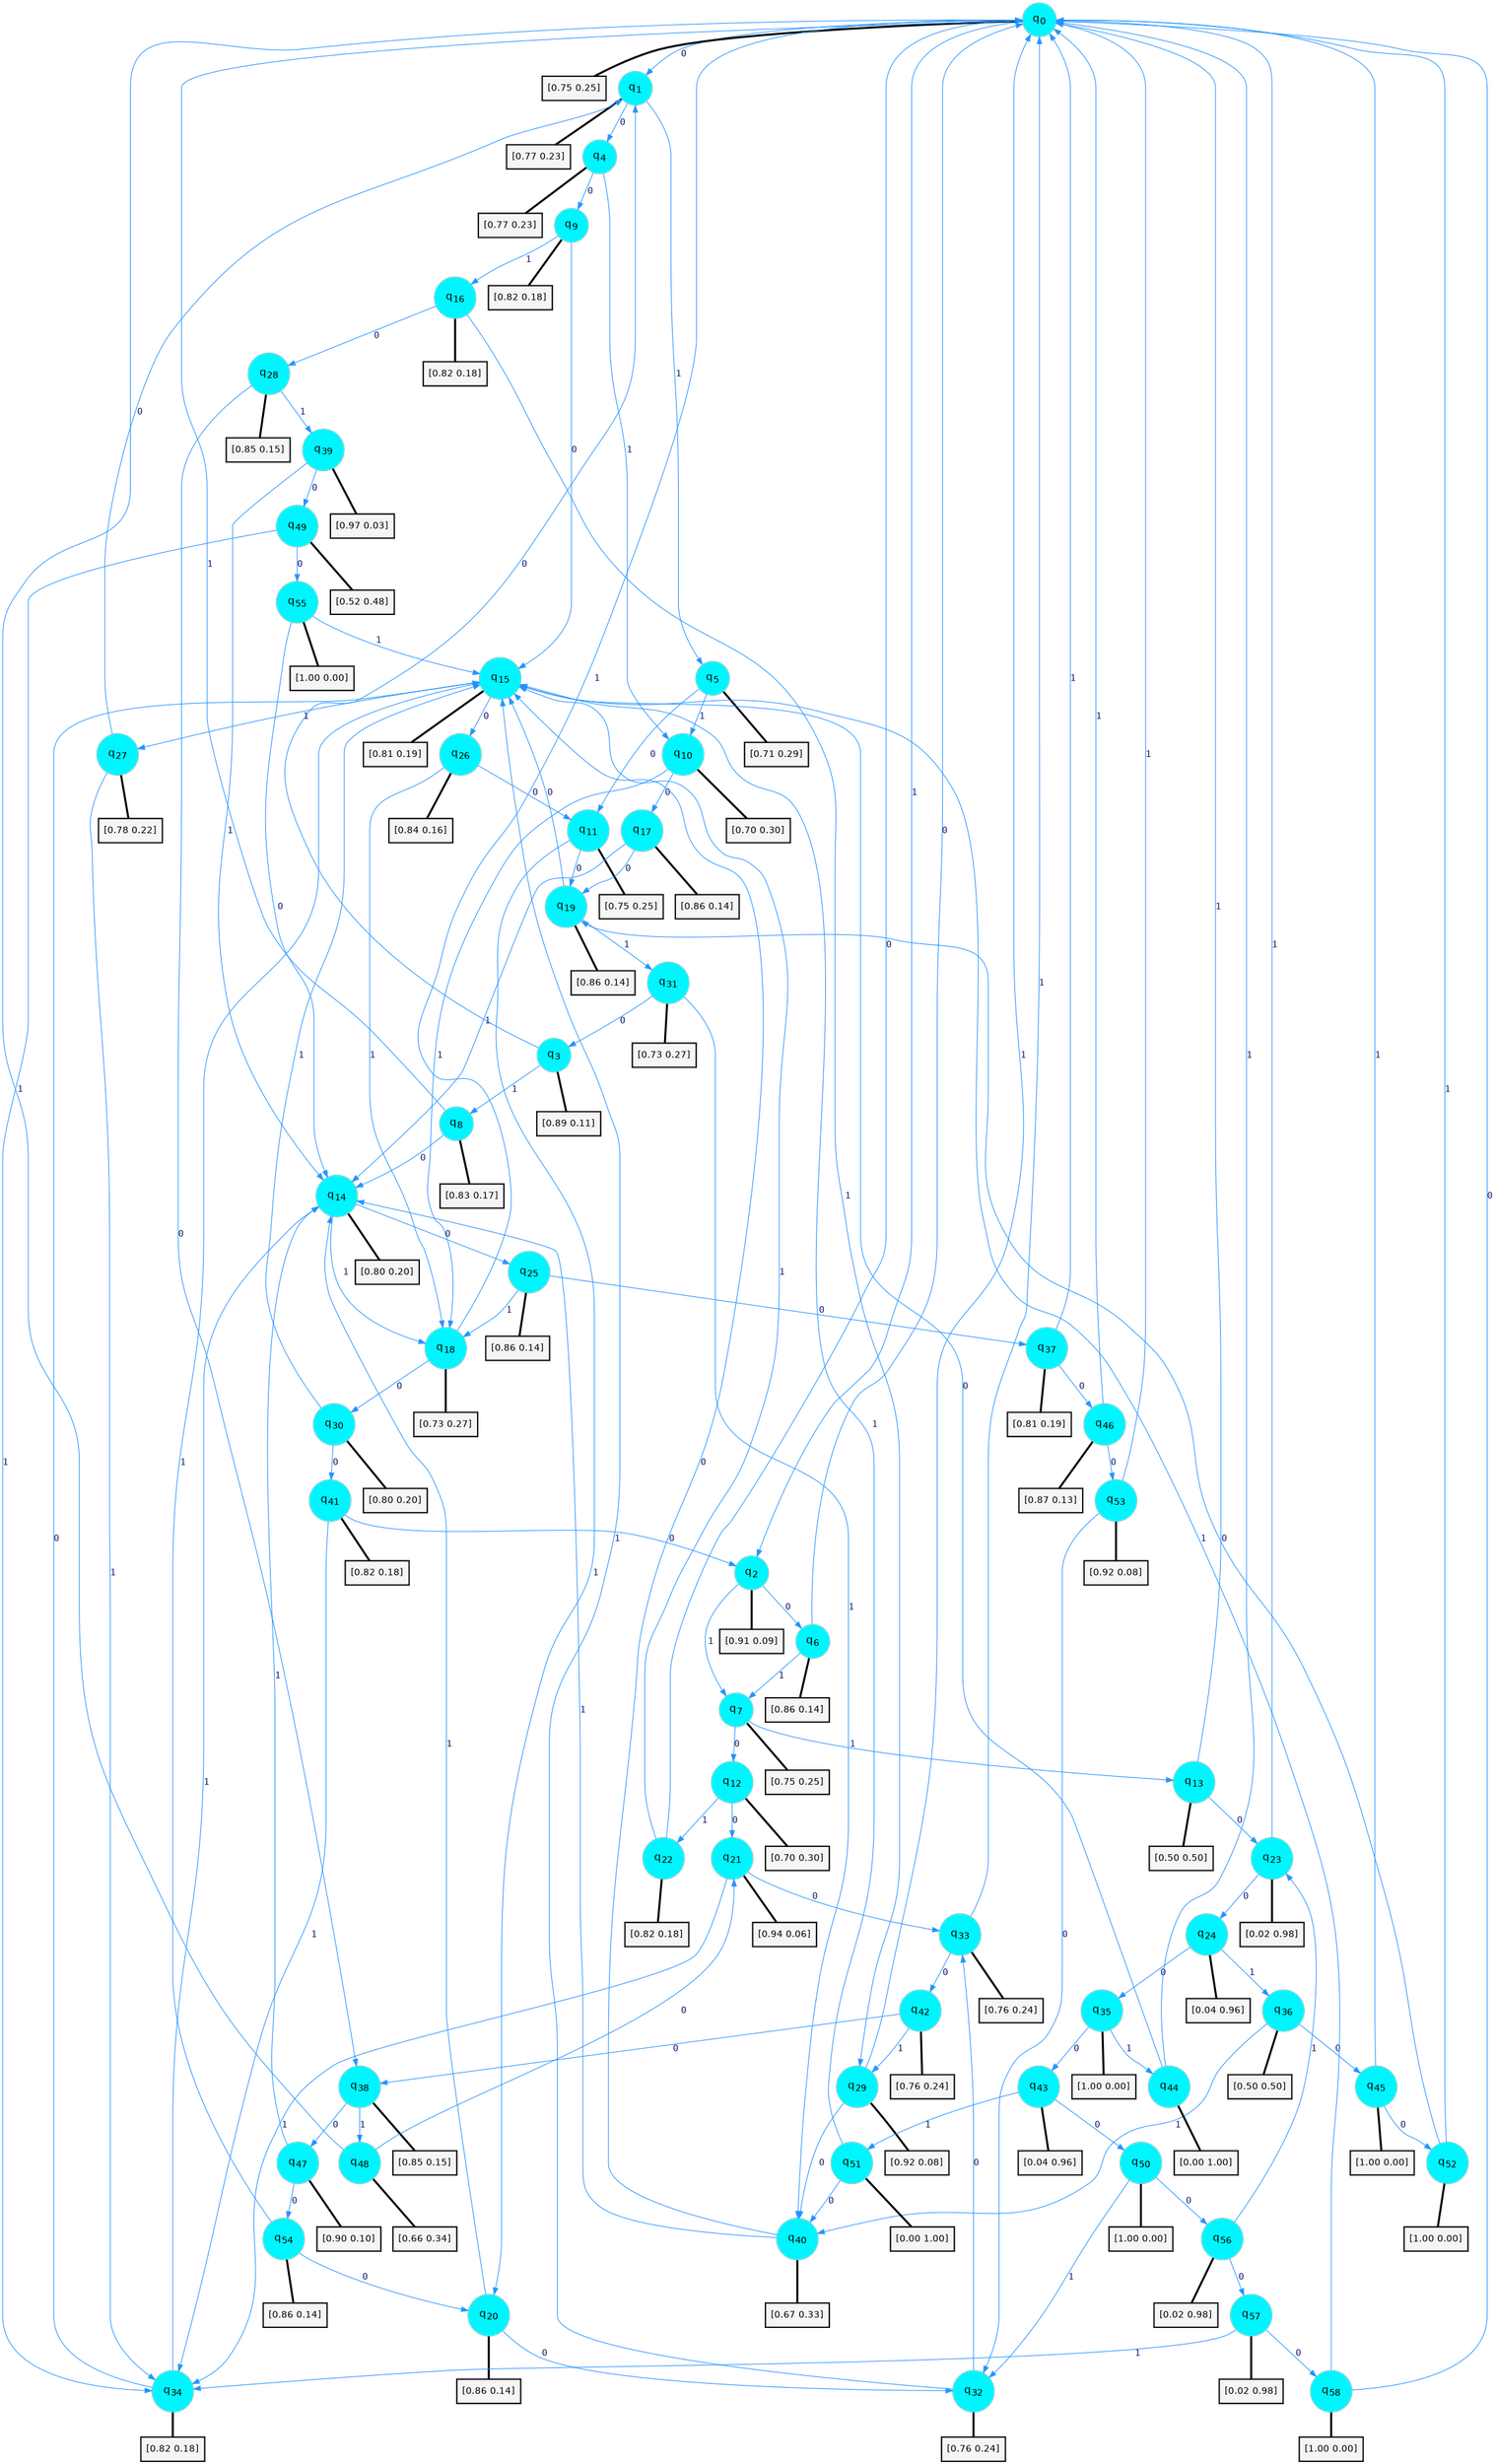 digraph G {
graph [
bgcolor=transparent, dpi=300, rankdir=TD, size="40,25"];
node [
color=gray, fillcolor=turquoise1, fontcolor=black, fontname=Helvetica, fontsize=16, fontweight=bold, shape=circle, style=filled];
edge [
arrowsize=1, color=dodgerblue1, fontcolor=midnightblue, fontname=courier, fontweight=bold, penwidth=1, style=solid, weight=20];
0[label=<q<SUB>0</SUB>>];
1[label=<q<SUB>1</SUB>>];
2[label=<q<SUB>2</SUB>>];
3[label=<q<SUB>3</SUB>>];
4[label=<q<SUB>4</SUB>>];
5[label=<q<SUB>5</SUB>>];
6[label=<q<SUB>6</SUB>>];
7[label=<q<SUB>7</SUB>>];
8[label=<q<SUB>8</SUB>>];
9[label=<q<SUB>9</SUB>>];
10[label=<q<SUB>10</SUB>>];
11[label=<q<SUB>11</SUB>>];
12[label=<q<SUB>12</SUB>>];
13[label=<q<SUB>13</SUB>>];
14[label=<q<SUB>14</SUB>>];
15[label=<q<SUB>15</SUB>>];
16[label=<q<SUB>16</SUB>>];
17[label=<q<SUB>17</SUB>>];
18[label=<q<SUB>18</SUB>>];
19[label=<q<SUB>19</SUB>>];
20[label=<q<SUB>20</SUB>>];
21[label=<q<SUB>21</SUB>>];
22[label=<q<SUB>22</SUB>>];
23[label=<q<SUB>23</SUB>>];
24[label=<q<SUB>24</SUB>>];
25[label=<q<SUB>25</SUB>>];
26[label=<q<SUB>26</SUB>>];
27[label=<q<SUB>27</SUB>>];
28[label=<q<SUB>28</SUB>>];
29[label=<q<SUB>29</SUB>>];
30[label=<q<SUB>30</SUB>>];
31[label=<q<SUB>31</SUB>>];
32[label=<q<SUB>32</SUB>>];
33[label=<q<SUB>33</SUB>>];
34[label=<q<SUB>34</SUB>>];
35[label=<q<SUB>35</SUB>>];
36[label=<q<SUB>36</SUB>>];
37[label=<q<SUB>37</SUB>>];
38[label=<q<SUB>38</SUB>>];
39[label=<q<SUB>39</SUB>>];
40[label=<q<SUB>40</SUB>>];
41[label=<q<SUB>41</SUB>>];
42[label=<q<SUB>42</SUB>>];
43[label=<q<SUB>43</SUB>>];
44[label=<q<SUB>44</SUB>>];
45[label=<q<SUB>45</SUB>>];
46[label=<q<SUB>46</SUB>>];
47[label=<q<SUB>47</SUB>>];
48[label=<q<SUB>48</SUB>>];
49[label=<q<SUB>49</SUB>>];
50[label=<q<SUB>50</SUB>>];
51[label=<q<SUB>51</SUB>>];
52[label=<q<SUB>52</SUB>>];
53[label=<q<SUB>53</SUB>>];
54[label=<q<SUB>54</SUB>>];
55[label=<q<SUB>55</SUB>>];
56[label=<q<SUB>56</SUB>>];
57[label=<q<SUB>57</SUB>>];
58[label=<q<SUB>58</SUB>>];
59[label="[0.75 0.25]", shape=box,fontcolor=black, fontname=Helvetica, fontsize=14, penwidth=2, fillcolor=whitesmoke,color=black];
60[label="[0.77 0.23]", shape=box,fontcolor=black, fontname=Helvetica, fontsize=14, penwidth=2, fillcolor=whitesmoke,color=black];
61[label="[0.91 0.09]", shape=box,fontcolor=black, fontname=Helvetica, fontsize=14, penwidth=2, fillcolor=whitesmoke,color=black];
62[label="[0.89 0.11]", shape=box,fontcolor=black, fontname=Helvetica, fontsize=14, penwidth=2, fillcolor=whitesmoke,color=black];
63[label="[0.77 0.23]", shape=box,fontcolor=black, fontname=Helvetica, fontsize=14, penwidth=2, fillcolor=whitesmoke,color=black];
64[label="[0.71 0.29]", shape=box,fontcolor=black, fontname=Helvetica, fontsize=14, penwidth=2, fillcolor=whitesmoke,color=black];
65[label="[0.86 0.14]", shape=box,fontcolor=black, fontname=Helvetica, fontsize=14, penwidth=2, fillcolor=whitesmoke,color=black];
66[label="[0.75 0.25]", shape=box,fontcolor=black, fontname=Helvetica, fontsize=14, penwidth=2, fillcolor=whitesmoke,color=black];
67[label="[0.83 0.17]", shape=box,fontcolor=black, fontname=Helvetica, fontsize=14, penwidth=2, fillcolor=whitesmoke,color=black];
68[label="[0.82 0.18]", shape=box,fontcolor=black, fontname=Helvetica, fontsize=14, penwidth=2, fillcolor=whitesmoke,color=black];
69[label="[0.70 0.30]", shape=box,fontcolor=black, fontname=Helvetica, fontsize=14, penwidth=2, fillcolor=whitesmoke,color=black];
70[label="[0.75 0.25]", shape=box,fontcolor=black, fontname=Helvetica, fontsize=14, penwidth=2, fillcolor=whitesmoke,color=black];
71[label="[0.70 0.30]", shape=box,fontcolor=black, fontname=Helvetica, fontsize=14, penwidth=2, fillcolor=whitesmoke,color=black];
72[label="[0.50 0.50]", shape=box,fontcolor=black, fontname=Helvetica, fontsize=14, penwidth=2, fillcolor=whitesmoke,color=black];
73[label="[0.80 0.20]", shape=box,fontcolor=black, fontname=Helvetica, fontsize=14, penwidth=2, fillcolor=whitesmoke,color=black];
74[label="[0.81 0.19]", shape=box,fontcolor=black, fontname=Helvetica, fontsize=14, penwidth=2, fillcolor=whitesmoke,color=black];
75[label="[0.82 0.18]", shape=box,fontcolor=black, fontname=Helvetica, fontsize=14, penwidth=2, fillcolor=whitesmoke,color=black];
76[label="[0.86 0.14]", shape=box,fontcolor=black, fontname=Helvetica, fontsize=14, penwidth=2, fillcolor=whitesmoke,color=black];
77[label="[0.73 0.27]", shape=box,fontcolor=black, fontname=Helvetica, fontsize=14, penwidth=2, fillcolor=whitesmoke,color=black];
78[label="[0.86 0.14]", shape=box,fontcolor=black, fontname=Helvetica, fontsize=14, penwidth=2, fillcolor=whitesmoke,color=black];
79[label="[0.86 0.14]", shape=box,fontcolor=black, fontname=Helvetica, fontsize=14, penwidth=2, fillcolor=whitesmoke,color=black];
80[label="[0.94 0.06]", shape=box,fontcolor=black, fontname=Helvetica, fontsize=14, penwidth=2, fillcolor=whitesmoke,color=black];
81[label="[0.82 0.18]", shape=box,fontcolor=black, fontname=Helvetica, fontsize=14, penwidth=2, fillcolor=whitesmoke,color=black];
82[label="[0.02 0.98]", shape=box,fontcolor=black, fontname=Helvetica, fontsize=14, penwidth=2, fillcolor=whitesmoke,color=black];
83[label="[0.04 0.96]", shape=box,fontcolor=black, fontname=Helvetica, fontsize=14, penwidth=2, fillcolor=whitesmoke,color=black];
84[label="[0.86 0.14]", shape=box,fontcolor=black, fontname=Helvetica, fontsize=14, penwidth=2, fillcolor=whitesmoke,color=black];
85[label="[0.84 0.16]", shape=box,fontcolor=black, fontname=Helvetica, fontsize=14, penwidth=2, fillcolor=whitesmoke,color=black];
86[label="[0.78 0.22]", shape=box,fontcolor=black, fontname=Helvetica, fontsize=14, penwidth=2, fillcolor=whitesmoke,color=black];
87[label="[0.85 0.15]", shape=box,fontcolor=black, fontname=Helvetica, fontsize=14, penwidth=2, fillcolor=whitesmoke,color=black];
88[label="[0.92 0.08]", shape=box,fontcolor=black, fontname=Helvetica, fontsize=14, penwidth=2, fillcolor=whitesmoke,color=black];
89[label="[0.80 0.20]", shape=box,fontcolor=black, fontname=Helvetica, fontsize=14, penwidth=2, fillcolor=whitesmoke,color=black];
90[label="[0.73 0.27]", shape=box,fontcolor=black, fontname=Helvetica, fontsize=14, penwidth=2, fillcolor=whitesmoke,color=black];
91[label="[0.76 0.24]", shape=box,fontcolor=black, fontname=Helvetica, fontsize=14, penwidth=2, fillcolor=whitesmoke,color=black];
92[label="[0.76 0.24]", shape=box,fontcolor=black, fontname=Helvetica, fontsize=14, penwidth=2, fillcolor=whitesmoke,color=black];
93[label="[0.82 0.18]", shape=box,fontcolor=black, fontname=Helvetica, fontsize=14, penwidth=2, fillcolor=whitesmoke,color=black];
94[label="[1.00 0.00]", shape=box,fontcolor=black, fontname=Helvetica, fontsize=14, penwidth=2, fillcolor=whitesmoke,color=black];
95[label="[0.50 0.50]", shape=box,fontcolor=black, fontname=Helvetica, fontsize=14, penwidth=2, fillcolor=whitesmoke,color=black];
96[label="[0.81 0.19]", shape=box,fontcolor=black, fontname=Helvetica, fontsize=14, penwidth=2, fillcolor=whitesmoke,color=black];
97[label="[0.85 0.15]", shape=box,fontcolor=black, fontname=Helvetica, fontsize=14, penwidth=2, fillcolor=whitesmoke,color=black];
98[label="[0.97 0.03]", shape=box,fontcolor=black, fontname=Helvetica, fontsize=14, penwidth=2, fillcolor=whitesmoke,color=black];
99[label="[0.67 0.33]", shape=box,fontcolor=black, fontname=Helvetica, fontsize=14, penwidth=2, fillcolor=whitesmoke,color=black];
100[label="[0.82 0.18]", shape=box,fontcolor=black, fontname=Helvetica, fontsize=14, penwidth=2, fillcolor=whitesmoke,color=black];
101[label="[0.76 0.24]", shape=box,fontcolor=black, fontname=Helvetica, fontsize=14, penwidth=2, fillcolor=whitesmoke,color=black];
102[label="[0.04 0.96]", shape=box,fontcolor=black, fontname=Helvetica, fontsize=14, penwidth=2, fillcolor=whitesmoke,color=black];
103[label="[0.00 1.00]", shape=box,fontcolor=black, fontname=Helvetica, fontsize=14, penwidth=2, fillcolor=whitesmoke,color=black];
104[label="[1.00 0.00]", shape=box,fontcolor=black, fontname=Helvetica, fontsize=14, penwidth=2, fillcolor=whitesmoke,color=black];
105[label="[0.87 0.13]", shape=box,fontcolor=black, fontname=Helvetica, fontsize=14, penwidth=2, fillcolor=whitesmoke,color=black];
106[label="[0.90 0.10]", shape=box,fontcolor=black, fontname=Helvetica, fontsize=14, penwidth=2, fillcolor=whitesmoke,color=black];
107[label="[0.66 0.34]", shape=box,fontcolor=black, fontname=Helvetica, fontsize=14, penwidth=2, fillcolor=whitesmoke,color=black];
108[label="[0.52 0.48]", shape=box,fontcolor=black, fontname=Helvetica, fontsize=14, penwidth=2, fillcolor=whitesmoke,color=black];
109[label="[1.00 0.00]", shape=box,fontcolor=black, fontname=Helvetica, fontsize=14, penwidth=2, fillcolor=whitesmoke,color=black];
110[label="[0.00 1.00]", shape=box,fontcolor=black, fontname=Helvetica, fontsize=14, penwidth=2, fillcolor=whitesmoke,color=black];
111[label="[1.00 0.00]", shape=box,fontcolor=black, fontname=Helvetica, fontsize=14, penwidth=2, fillcolor=whitesmoke,color=black];
112[label="[0.92 0.08]", shape=box,fontcolor=black, fontname=Helvetica, fontsize=14, penwidth=2, fillcolor=whitesmoke,color=black];
113[label="[0.86 0.14]", shape=box,fontcolor=black, fontname=Helvetica, fontsize=14, penwidth=2, fillcolor=whitesmoke,color=black];
114[label="[1.00 0.00]", shape=box,fontcolor=black, fontname=Helvetica, fontsize=14, penwidth=2, fillcolor=whitesmoke,color=black];
115[label="[0.02 0.98]", shape=box,fontcolor=black, fontname=Helvetica, fontsize=14, penwidth=2, fillcolor=whitesmoke,color=black];
116[label="[0.02 0.98]", shape=box,fontcolor=black, fontname=Helvetica, fontsize=14, penwidth=2, fillcolor=whitesmoke,color=black];
117[label="[1.00 0.00]", shape=box,fontcolor=black, fontname=Helvetica, fontsize=14, penwidth=2, fillcolor=whitesmoke,color=black];
0->1 [label=0];
0->2 [label=1];
0->59 [arrowhead=none, penwidth=3,color=black];
1->4 [label=0];
1->5 [label=1];
1->60 [arrowhead=none, penwidth=3,color=black];
2->6 [label=0];
2->7 [label=1];
2->61 [arrowhead=none, penwidth=3,color=black];
3->1 [label=0];
3->8 [label=1];
3->62 [arrowhead=none, penwidth=3,color=black];
4->9 [label=0];
4->10 [label=1];
4->63 [arrowhead=none, penwidth=3,color=black];
5->11 [label=0];
5->10 [label=1];
5->64 [arrowhead=none, penwidth=3,color=black];
6->0 [label=0];
6->7 [label=1];
6->65 [arrowhead=none, penwidth=3,color=black];
7->12 [label=0];
7->13 [label=1];
7->66 [arrowhead=none, penwidth=3,color=black];
8->14 [label=0];
8->0 [label=1];
8->67 [arrowhead=none, penwidth=3,color=black];
9->15 [label=0];
9->16 [label=1];
9->68 [arrowhead=none, penwidth=3,color=black];
10->17 [label=0];
10->18 [label=1];
10->69 [arrowhead=none, penwidth=3,color=black];
11->19 [label=0];
11->20 [label=1];
11->70 [arrowhead=none, penwidth=3,color=black];
12->21 [label=0];
12->22 [label=1];
12->71 [arrowhead=none, penwidth=3,color=black];
13->23 [label=0];
13->0 [label=1];
13->72 [arrowhead=none, penwidth=3,color=black];
14->25 [label=0];
14->18 [label=1];
14->73 [arrowhead=none, penwidth=3,color=black];
15->26 [label=0];
15->27 [label=1];
15->74 [arrowhead=none, penwidth=3,color=black];
16->28 [label=0];
16->29 [label=1];
16->75 [arrowhead=none, penwidth=3,color=black];
17->19 [label=0];
17->14 [label=1];
17->76 [arrowhead=none, penwidth=3,color=black];
18->30 [label=0];
18->0 [label=1];
18->77 [arrowhead=none, penwidth=3,color=black];
19->15 [label=0];
19->31 [label=1];
19->78 [arrowhead=none, penwidth=3,color=black];
20->32 [label=0];
20->14 [label=1];
20->79 [arrowhead=none, penwidth=3,color=black];
21->33 [label=0];
21->34 [label=1];
21->80 [arrowhead=none, penwidth=3,color=black];
22->0 [label=0];
22->15 [label=1];
22->81 [arrowhead=none, penwidth=3,color=black];
23->24 [label=0];
23->0 [label=1];
23->82 [arrowhead=none, penwidth=3,color=black];
24->35 [label=0];
24->36 [label=1];
24->83 [arrowhead=none, penwidth=3,color=black];
25->37 [label=0];
25->18 [label=1];
25->84 [arrowhead=none, penwidth=3,color=black];
26->11 [label=0];
26->18 [label=1];
26->85 [arrowhead=none, penwidth=3,color=black];
27->1 [label=0];
27->34 [label=1];
27->86 [arrowhead=none, penwidth=3,color=black];
28->38 [label=0];
28->39 [label=1];
28->87 [arrowhead=none, penwidth=3,color=black];
29->40 [label=0];
29->0 [label=1];
29->88 [arrowhead=none, penwidth=3,color=black];
30->41 [label=0];
30->15 [label=1];
30->89 [arrowhead=none, penwidth=3,color=black];
31->3 [label=0];
31->40 [label=1];
31->90 [arrowhead=none, penwidth=3,color=black];
32->33 [label=0];
32->15 [label=1];
32->91 [arrowhead=none, penwidth=3,color=black];
33->42 [label=0];
33->0 [label=1];
33->92 [arrowhead=none, penwidth=3,color=black];
34->15 [label=0];
34->14 [label=1];
34->93 [arrowhead=none, penwidth=3,color=black];
35->43 [label=0];
35->44 [label=1];
35->94 [arrowhead=none, penwidth=3,color=black];
36->45 [label=0];
36->40 [label=1];
36->95 [arrowhead=none, penwidth=3,color=black];
37->46 [label=0];
37->0 [label=1];
37->96 [arrowhead=none, penwidth=3,color=black];
38->47 [label=0];
38->48 [label=1];
38->97 [arrowhead=none, penwidth=3,color=black];
39->49 [label=0];
39->14 [label=1];
39->98 [arrowhead=none, penwidth=3,color=black];
40->15 [label=0];
40->14 [label=1];
40->99 [arrowhead=none, penwidth=3,color=black];
41->2 [label=0];
41->34 [label=1];
41->100 [arrowhead=none, penwidth=3,color=black];
42->38 [label=0];
42->29 [label=1];
42->101 [arrowhead=none, penwidth=3,color=black];
43->50 [label=0];
43->51 [label=1];
43->102 [arrowhead=none, penwidth=3,color=black];
44->15 [label=0];
44->0 [label=1];
44->103 [arrowhead=none, penwidth=3,color=black];
45->52 [label=0];
45->0 [label=1];
45->104 [arrowhead=none, penwidth=3,color=black];
46->53 [label=0];
46->0 [label=1];
46->105 [arrowhead=none, penwidth=3,color=black];
47->54 [label=0];
47->14 [label=1];
47->106 [arrowhead=none, penwidth=3,color=black];
48->21 [label=0];
48->0 [label=1];
48->107 [arrowhead=none, penwidth=3,color=black];
49->55 [label=0];
49->34 [label=1];
49->108 [arrowhead=none, penwidth=3,color=black];
50->56 [label=0];
50->32 [label=1];
50->109 [arrowhead=none, penwidth=3,color=black];
51->40 [label=0];
51->15 [label=1];
51->110 [arrowhead=none, penwidth=3,color=black];
52->19 [label=0];
52->0 [label=1];
52->111 [arrowhead=none, penwidth=3,color=black];
53->32 [label=0];
53->0 [label=1];
53->112 [arrowhead=none, penwidth=3,color=black];
54->20 [label=0];
54->15 [label=1];
54->113 [arrowhead=none, penwidth=3,color=black];
55->14 [label=0];
55->15 [label=1];
55->114 [arrowhead=none, penwidth=3,color=black];
56->57 [label=0];
56->23 [label=1];
56->115 [arrowhead=none, penwidth=3,color=black];
57->58 [label=0];
57->34 [label=1];
57->116 [arrowhead=none, penwidth=3,color=black];
58->0 [label=0];
58->15 [label=1];
58->117 [arrowhead=none, penwidth=3,color=black];
}
